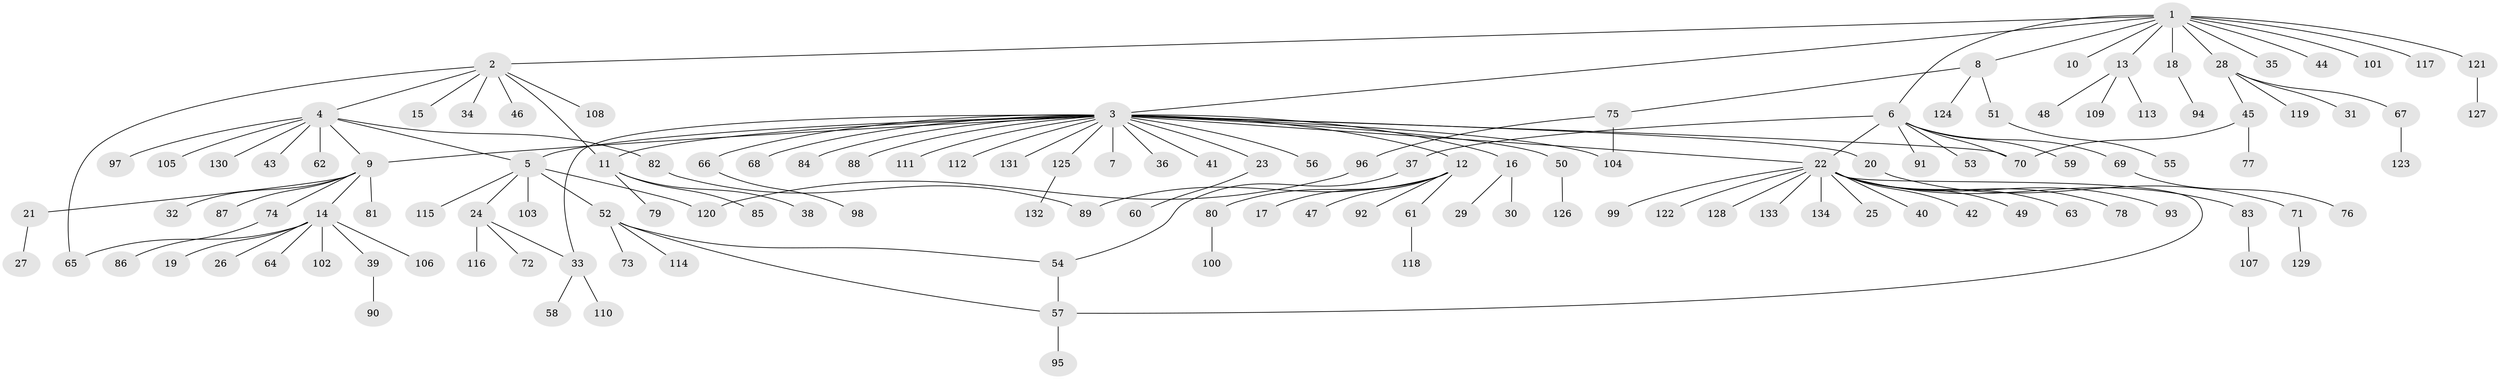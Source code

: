 // Generated by graph-tools (version 1.1) at 2025/26/03/09/25 03:26:05]
// undirected, 134 vertices, 147 edges
graph export_dot {
graph [start="1"]
  node [color=gray90,style=filled];
  1;
  2;
  3;
  4;
  5;
  6;
  7;
  8;
  9;
  10;
  11;
  12;
  13;
  14;
  15;
  16;
  17;
  18;
  19;
  20;
  21;
  22;
  23;
  24;
  25;
  26;
  27;
  28;
  29;
  30;
  31;
  32;
  33;
  34;
  35;
  36;
  37;
  38;
  39;
  40;
  41;
  42;
  43;
  44;
  45;
  46;
  47;
  48;
  49;
  50;
  51;
  52;
  53;
  54;
  55;
  56;
  57;
  58;
  59;
  60;
  61;
  62;
  63;
  64;
  65;
  66;
  67;
  68;
  69;
  70;
  71;
  72;
  73;
  74;
  75;
  76;
  77;
  78;
  79;
  80;
  81;
  82;
  83;
  84;
  85;
  86;
  87;
  88;
  89;
  90;
  91;
  92;
  93;
  94;
  95;
  96;
  97;
  98;
  99;
  100;
  101;
  102;
  103;
  104;
  105;
  106;
  107;
  108;
  109;
  110;
  111;
  112;
  113;
  114;
  115;
  116;
  117;
  118;
  119;
  120;
  121;
  122;
  123;
  124;
  125;
  126;
  127;
  128;
  129;
  130;
  131;
  132;
  133;
  134;
  1 -- 2;
  1 -- 3;
  1 -- 6;
  1 -- 8;
  1 -- 10;
  1 -- 13;
  1 -- 18;
  1 -- 28;
  1 -- 35;
  1 -- 44;
  1 -- 101;
  1 -- 117;
  1 -- 121;
  2 -- 4;
  2 -- 11;
  2 -- 15;
  2 -- 34;
  2 -- 46;
  2 -- 65;
  2 -- 108;
  3 -- 5;
  3 -- 7;
  3 -- 9;
  3 -- 11;
  3 -- 12;
  3 -- 16;
  3 -- 20;
  3 -- 22;
  3 -- 23;
  3 -- 33;
  3 -- 36;
  3 -- 41;
  3 -- 50;
  3 -- 56;
  3 -- 66;
  3 -- 68;
  3 -- 70;
  3 -- 84;
  3 -- 88;
  3 -- 104;
  3 -- 111;
  3 -- 112;
  3 -- 125;
  3 -- 131;
  4 -- 5;
  4 -- 9;
  4 -- 43;
  4 -- 62;
  4 -- 82;
  4 -- 97;
  4 -- 105;
  4 -- 130;
  5 -- 24;
  5 -- 52;
  5 -- 103;
  5 -- 115;
  5 -- 120;
  6 -- 22;
  6 -- 37;
  6 -- 53;
  6 -- 59;
  6 -- 69;
  6 -- 70;
  6 -- 91;
  8 -- 51;
  8 -- 75;
  8 -- 124;
  9 -- 14;
  9 -- 21;
  9 -- 32;
  9 -- 74;
  9 -- 81;
  9 -- 87;
  11 -- 38;
  11 -- 79;
  11 -- 85;
  12 -- 17;
  12 -- 47;
  12 -- 61;
  12 -- 80;
  12 -- 89;
  12 -- 92;
  13 -- 48;
  13 -- 109;
  13 -- 113;
  14 -- 19;
  14 -- 26;
  14 -- 39;
  14 -- 64;
  14 -- 65;
  14 -- 102;
  14 -- 106;
  16 -- 29;
  16 -- 30;
  18 -- 94;
  20 -- 71;
  21 -- 27;
  22 -- 25;
  22 -- 40;
  22 -- 42;
  22 -- 49;
  22 -- 57;
  22 -- 63;
  22 -- 78;
  22 -- 83;
  22 -- 93;
  22 -- 99;
  22 -- 122;
  22 -- 128;
  22 -- 133;
  22 -- 134;
  23 -- 60;
  24 -- 33;
  24 -- 72;
  24 -- 116;
  28 -- 31;
  28 -- 45;
  28 -- 67;
  28 -- 119;
  33 -- 58;
  33 -- 110;
  37 -- 54;
  39 -- 90;
  45 -- 70;
  45 -- 77;
  50 -- 126;
  51 -- 55;
  52 -- 54;
  52 -- 57;
  52 -- 73;
  52 -- 114;
  54 -- 57;
  57 -- 95;
  61 -- 118;
  66 -- 98;
  67 -- 123;
  69 -- 76;
  71 -- 129;
  74 -- 86;
  75 -- 96;
  75 -- 104;
  80 -- 100;
  82 -- 89;
  83 -- 107;
  96 -- 120;
  121 -- 127;
  125 -- 132;
}

